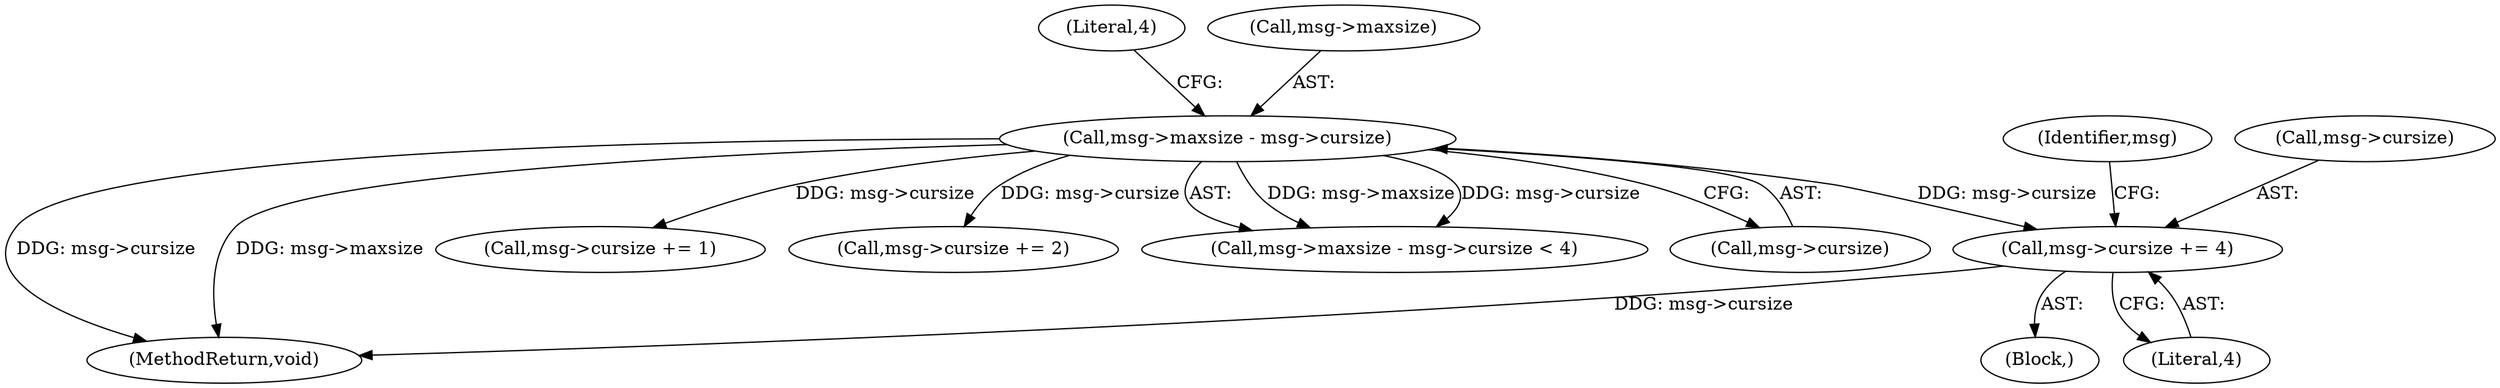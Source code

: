 digraph "0_ioq3_d2b1d124d4055c2fcbe5126863487c52fd58cca1_5@pointer" {
"1000230" [label="(Call,msg->cursize += 4)"];
"1000111" [label="(Call,msg->maxsize - msg->cursize)"];
"1000234" [label="(Literal,4)"];
"1000111" [label="(Call,msg->maxsize - msg->cursize)"];
"1000237" [label="(Identifier,msg)"];
"1000115" [label="(Call,msg->cursize)"];
"1000118" [label="(Literal,4)"];
"1000230" [label="(Call,msg->cursize += 4)"];
"1000231" [label="(Call,msg->cursize)"];
"1000342" [label="(MethodReturn,void)"];
"1000112" [label="(Call,msg->maxsize)"];
"1000172" [label="(Call,msg->cursize += 1)"];
"1000218" [label="(Block,)"];
"1000203" [label="(Call,msg->cursize += 2)"];
"1000110" [label="(Call,msg->maxsize - msg->cursize < 4)"];
"1000230" -> "1000218"  [label="AST: "];
"1000230" -> "1000234"  [label="CFG: "];
"1000231" -> "1000230"  [label="AST: "];
"1000234" -> "1000230"  [label="AST: "];
"1000237" -> "1000230"  [label="CFG: "];
"1000230" -> "1000342"  [label="DDG: msg->cursize"];
"1000111" -> "1000230"  [label="DDG: msg->cursize"];
"1000111" -> "1000110"  [label="AST: "];
"1000111" -> "1000115"  [label="CFG: "];
"1000112" -> "1000111"  [label="AST: "];
"1000115" -> "1000111"  [label="AST: "];
"1000118" -> "1000111"  [label="CFG: "];
"1000111" -> "1000342"  [label="DDG: msg->cursize"];
"1000111" -> "1000342"  [label="DDG: msg->maxsize"];
"1000111" -> "1000110"  [label="DDG: msg->maxsize"];
"1000111" -> "1000110"  [label="DDG: msg->cursize"];
"1000111" -> "1000172"  [label="DDG: msg->cursize"];
"1000111" -> "1000203"  [label="DDG: msg->cursize"];
}
